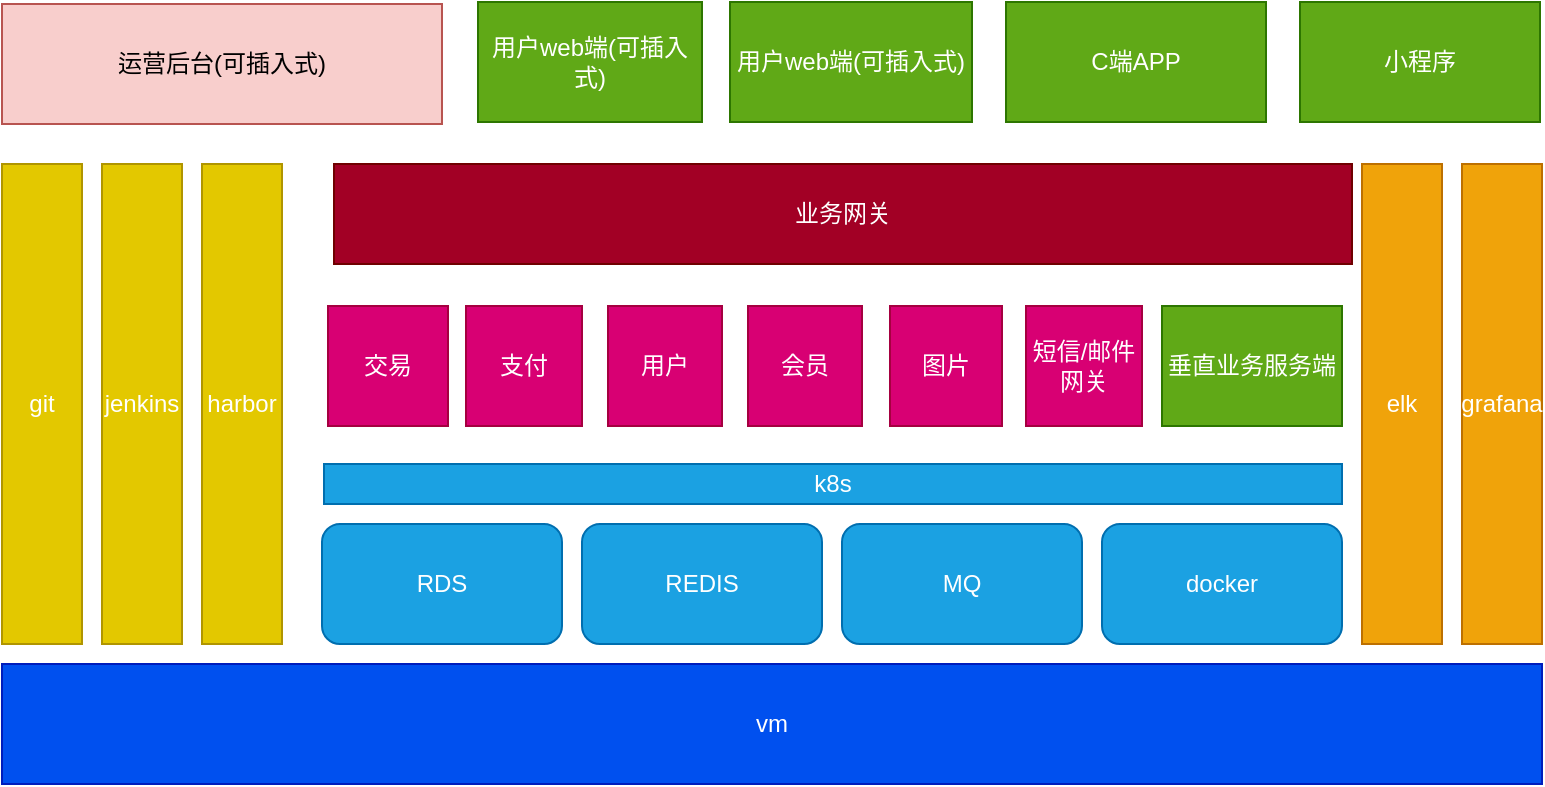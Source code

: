<mxfile version="10.6.0" type="github"><diagram name="Page-1" id="e7e014a7-5840-1c2e-5031-d8a46d1fe8dd"><mxGraphModel dx="840" dy="475" grid="1" gridSize="10" guides="1" tooltips="1" connect="1" arrows="1" fold="1" page="1" pageScale="1" pageWidth="1169" pageHeight="826" background="#ffffff" math="0" shadow="0"><root><mxCell id="0"/><mxCell id="1" parent="0"/><mxCell id="SLDLrUSIl8f-KwDYE71D-41" value="vm" style="rounded=0;whiteSpace=wrap;html=1;fillColor=#0050ef;strokeColor=#001DBC;fontColor=#ffffff;" vertex="1" parent="1"><mxGeometry x="120" y="510" width="770" height="60" as="geometry"/></mxCell><mxCell id="SLDLrUSIl8f-KwDYE71D-42" value="RDS" style="rounded=1;whiteSpace=wrap;html=1;fillColor=#1ba1e2;strokeColor=#006EAF;fontColor=#ffffff;" vertex="1" parent="1"><mxGeometry x="280" y="440" width="120" height="60" as="geometry"/></mxCell><mxCell id="SLDLrUSIl8f-KwDYE71D-43" value="REDIS" style="rounded=1;whiteSpace=wrap;html=1;fillColor=#1ba1e2;strokeColor=#006EAF;fontColor=#ffffff;" vertex="1" parent="1"><mxGeometry x="410" y="440" width="120" height="60" as="geometry"/></mxCell><mxCell id="SLDLrUSIl8f-KwDYE71D-44" value="MQ" style="rounded=1;whiteSpace=wrap;html=1;fillColor=#1ba1e2;strokeColor=#006EAF;fontColor=#ffffff;" vertex="1" parent="1"><mxGeometry x="540" y="440" width="120" height="60" as="geometry"/></mxCell><mxCell id="SLDLrUSIl8f-KwDYE71D-45" value="docker" style="rounded=1;whiteSpace=wrap;html=1;fillColor=#1ba1e2;strokeColor=#006EAF;fontColor=#ffffff;" vertex="1" parent="1"><mxGeometry x="670" y="440" width="120" height="60" as="geometry"/></mxCell><mxCell id="SLDLrUSIl8f-KwDYE71D-46" value="jenkins" style="rounded=0;whiteSpace=wrap;html=1;fillColor=#e3c800;strokeColor=#B09500;fontColor=#ffffff;" vertex="1" parent="1"><mxGeometry x="170" y="260" width="40" height="240" as="geometry"/></mxCell><mxCell id="SLDLrUSIl8f-KwDYE71D-47" value="harbor" style="rounded=0;whiteSpace=wrap;html=1;fillColor=#e3c800;strokeColor=#B09500;fontColor=#ffffff;" vertex="1" parent="1"><mxGeometry x="220" y="260" width="40" height="240" as="geometry"/></mxCell><mxCell id="SLDLrUSIl8f-KwDYE71D-48" value="git" style="rounded=0;whiteSpace=wrap;html=1;fillColor=#e3c800;strokeColor=#B09500;fontColor=#ffffff;" vertex="1" parent="1"><mxGeometry x="120" y="260" width="40" height="240" as="geometry"/></mxCell><mxCell id="SLDLrUSIl8f-KwDYE71D-49" value="交易" style="rounded=0;whiteSpace=wrap;html=1;fillColor=#d80073;strokeColor=#A50040;fontColor=#ffffff;" vertex="1" parent="1"><mxGeometry x="283" y="331" width="60" height="60" as="geometry"/></mxCell><mxCell id="SLDLrUSIl8f-KwDYE71D-50" value="支付" style="rounded=0;whiteSpace=wrap;html=1;fillColor=#d80073;strokeColor=#A50040;fontColor=#ffffff;" vertex="1" parent="1"><mxGeometry x="352" y="331" width="58" height="60" as="geometry"/></mxCell><mxCell id="SLDLrUSIl8f-KwDYE71D-51" value="用户" style="rounded=0;whiteSpace=wrap;html=1;fillColor=#d80073;strokeColor=#A50040;fontColor=#ffffff;" vertex="1" parent="1"><mxGeometry x="423" y="331" width="57" height="60" as="geometry"/></mxCell><mxCell id="SLDLrUSIl8f-KwDYE71D-52" value="会员" style="rounded=0;whiteSpace=wrap;html=1;fillColor=#d80073;strokeColor=#A50040;fontColor=#ffffff;" vertex="1" parent="1"><mxGeometry x="493" y="331" width="57" height="60" as="geometry"/></mxCell><mxCell id="SLDLrUSIl8f-KwDYE71D-53" value="图片" style="rounded=0;whiteSpace=wrap;html=1;fillColor=#d80073;strokeColor=#A50040;fontColor=#ffffff;" vertex="1" parent="1"><mxGeometry x="564" y="331" width="56" height="60" as="geometry"/></mxCell><mxCell id="SLDLrUSIl8f-KwDYE71D-54" value="短信/邮件网关" style="rounded=0;whiteSpace=wrap;html=1;fillColor=#d80073;strokeColor=#A50040;fontColor=#ffffff;" vertex="1" parent="1"><mxGeometry x="632" y="331" width="58" height="60" as="geometry"/></mxCell><mxCell id="SLDLrUSIl8f-KwDYE71D-55" value="elk" style="rounded=0;whiteSpace=wrap;html=1;fillColor=#f0a30a;strokeColor=#BD7000;fontColor=#ffffff;" vertex="1" parent="1"><mxGeometry x="800" y="260" width="40" height="240" as="geometry"/></mxCell><mxCell id="SLDLrUSIl8f-KwDYE71D-56" value="grafana" style="rounded=0;whiteSpace=wrap;html=1;fillColor=#f0a30a;strokeColor=#BD7000;fontColor=#ffffff;" vertex="1" parent="1"><mxGeometry x="850" y="260" width="40" height="240" as="geometry"/></mxCell><mxCell id="SLDLrUSIl8f-KwDYE71D-57" value="k8s" style="rounded=0;whiteSpace=wrap;html=1;fillColor=#1ba1e2;strokeColor=#006EAF;fontColor=#ffffff;" vertex="1" parent="1"><mxGeometry x="281" y="410" width="509" height="20" as="geometry"/></mxCell><mxCell id="SLDLrUSIl8f-KwDYE71D-58" value="业务网关" style="rounded=0;whiteSpace=wrap;html=1;fillColor=#a20025;strokeColor=#6F0000;fontColor=#ffffff;" vertex="1" parent="1"><mxGeometry x="286" y="260" width="509" height="50" as="geometry"/></mxCell><mxCell id="SLDLrUSIl8f-KwDYE71D-59" value="运营后台(可插入式)" style="rounded=0;whiteSpace=wrap;html=1;fillColor=#f8cecc;strokeColor=#b85450;" vertex="1" parent="1"><mxGeometry x="120" y="180" width="220" height="60" as="geometry"/></mxCell><mxCell id="SLDLrUSIl8f-KwDYE71D-60" value="用户web端(可插入式)" style="rounded=0;whiteSpace=wrap;html=1;fillColor=#60a917;strokeColor=#2D7600;fontColor=#ffffff;" vertex="1" parent="1"><mxGeometry x="358" y="179" width="112" height="60" as="geometry"/></mxCell><mxCell id="SLDLrUSIl8f-KwDYE71D-61" value="C端APP" style="rounded=0;whiteSpace=wrap;html=1;fillColor=#60a917;strokeColor=#2D7600;fontColor=#ffffff;" vertex="1" parent="1"><mxGeometry x="622" y="179" width="130" height="60" as="geometry"/></mxCell><mxCell id="SLDLrUSIl8f-KwDYE71D-62" value="小程序" style="rounded=0;whiteSpace=wrap;html=1;fillColor=#60a917;strokeColor=#2D7600;fontColor=#ffffff;" vertex="1" parent="1"><mxGeometry x="769" y="179" width="120" height="60" as="geometry"/></mxCell><mxCell id="SLDLrUSIl8f-KwDYE71D-63" value="垂直业务服务端" style="rounded=0;whiteSpace=wrap;html=1;fillColor=#60a917;strokeColor=#2D7600;fontColor=#ffffff;" vertex="1" parent="1"><mxGeometry x="700" y="331" width="90" height="60" as="geometry"/></mxCell><mxCell id="SLDLrUSIl8f-KwDYE71D-64" value="用户web端(可插入式)" style="rounded=0;whiteSpace=wrap;html=1;fillColor=#60a917;strokeColor=#2D7600;fontColor=#ffffff;" vertex="1" parent="1"><mxGeometry x="484" y="179" width="121" height="60" as="geometry"/></mxCell></root></mxGraphModel></diagram></mxfile>